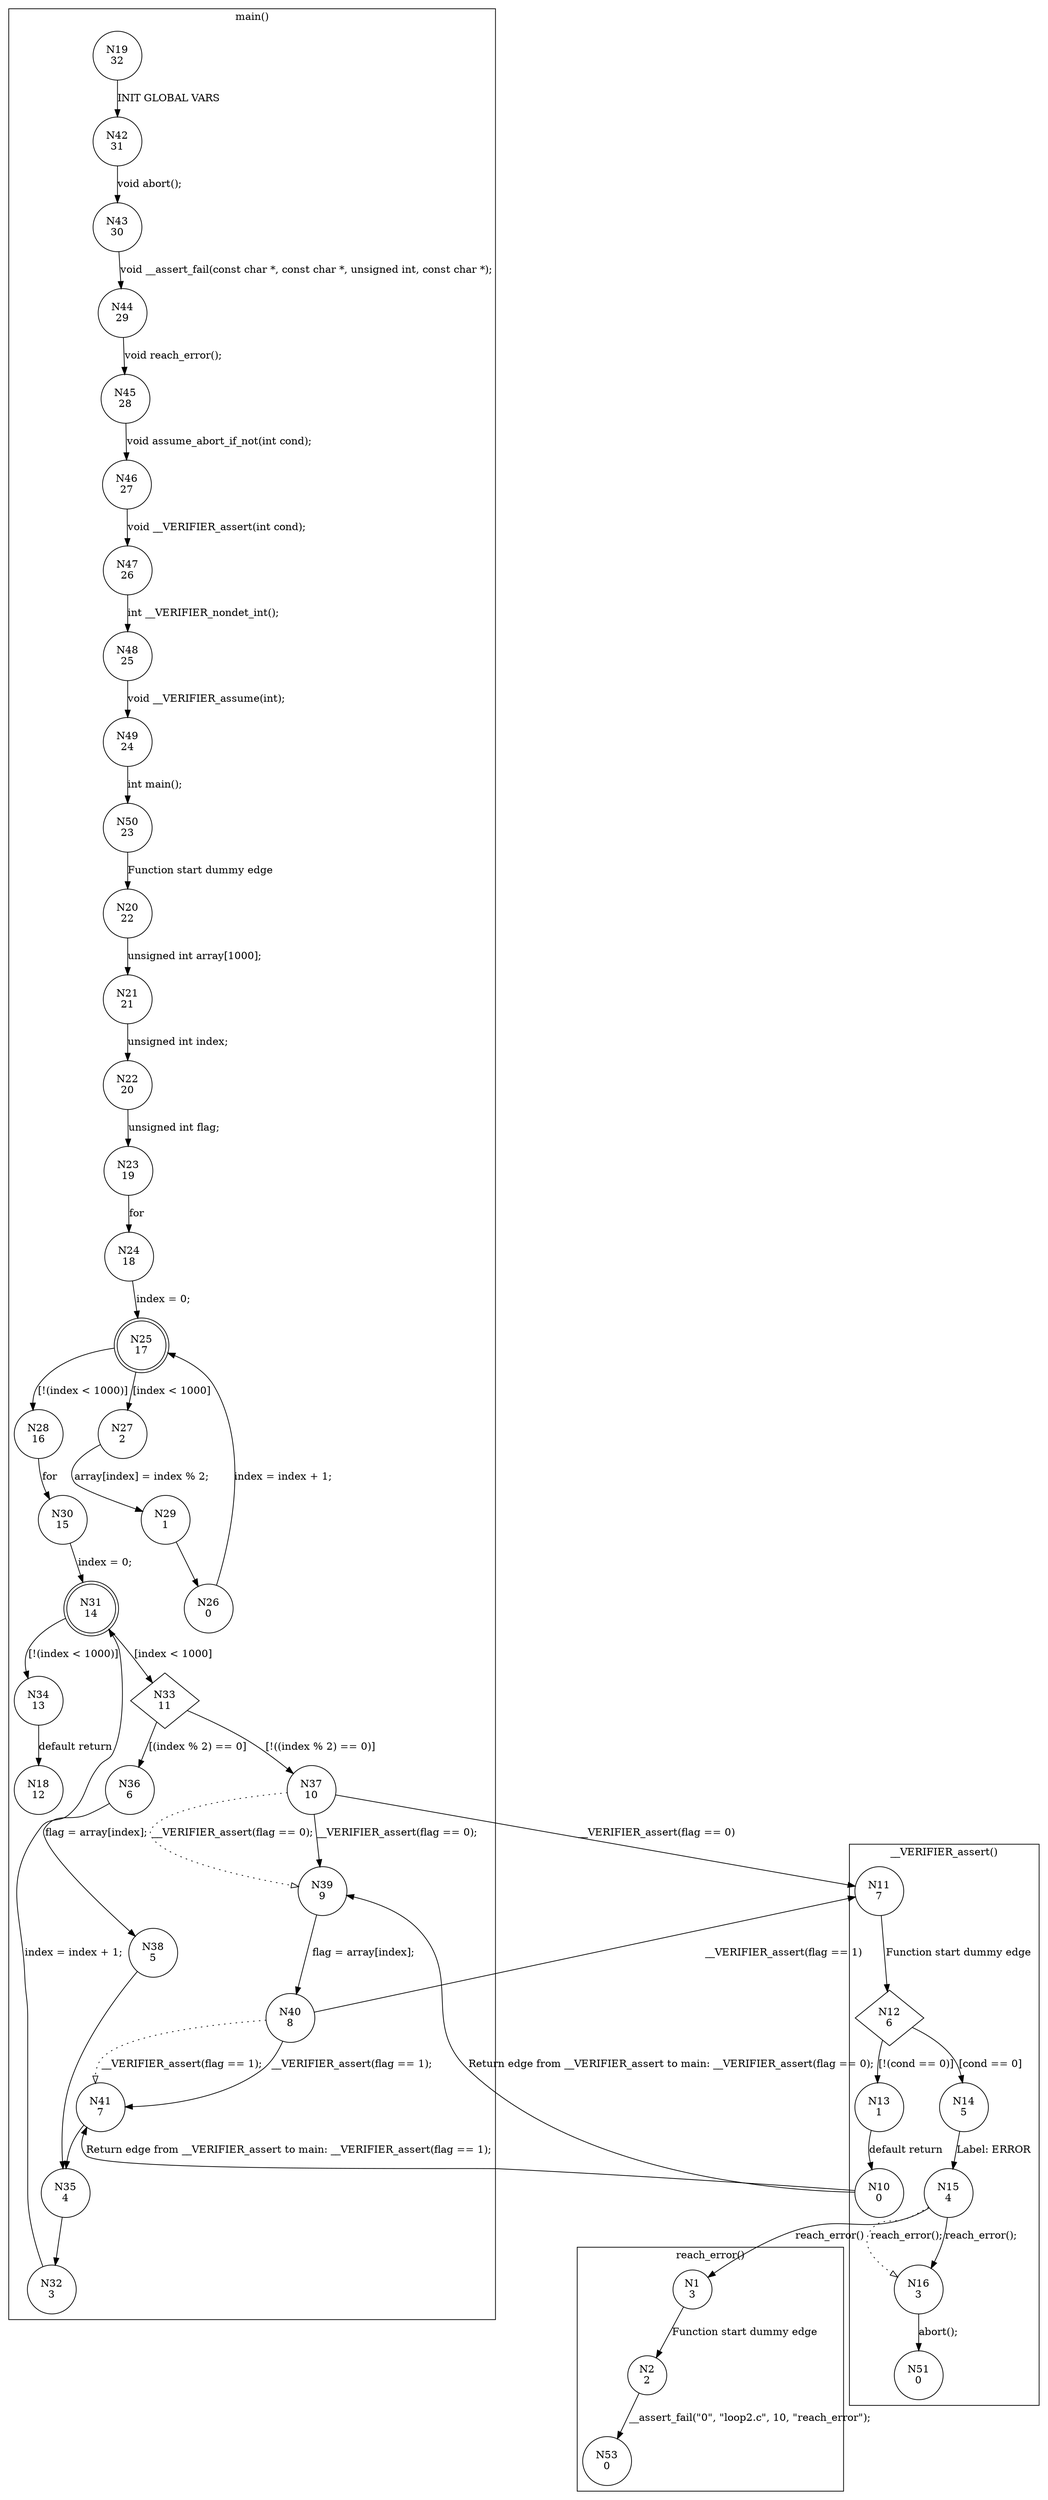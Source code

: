 digraph CFA {
19 [shape="circle" label="N19\n32"]
42 [shape="circle" label="N42\n31"]
43 [shape="circle" label="N43\n30"]
44 [shape="circle" label="N44\n29"]
45 [shape="circle" label="N45\n28"]
46 [shape="circle" label="N46\n27"]
47 [shape="circle" label="N47\n26"]
48 [shape="circle" label="N48\n25"]
49 [shape="circle" label="N49\n24"]
50 [shape="circle" label="N50\n23"]
20 [shape="circle" label="N20\n22"]
21 [shape="circle" label="N21\n21"]
22 [shape="circle" label="N22\n20"]
23 [shape="circle" label="N23\n19"]
24 [shape="circle" label="N24\n18"]
25 [shape="doublecircle" label="N25\n17"]
28 [shape="circle" label="N28\n16"]
30 [shape="circle" label="N30\n15"]
31 [shape="doublecircle" label="N31\n14"]
34 [shape="circle" label="N34\n13"]
18 [shape="circle" label="N18\n12"]
33 [shape="diamond" label="N33\n11"]
37 [shape="circle" label="N37\n10"]
11 [shape="circle" label="N11\n7"]
12 [shape="diamond" label="N12\n6"]
13 [shape="circle" label="N13\n1"]
10 [shape="circle" label="N10\n0"]
41 [shape="circle" label="N41\n7"]
35 [shape="circle" label="N35\n4"]
32 [shape="circle" label="N32\n3"]
39 [shape="circle" label="N39\n9"]
40 [shape="circle" label="N40\n8"]
14 [shape="circle" label="N14\n5"]
15 [shape="circle" label="N15\n4"]
1 [shape="circle" label="N1\n3"]
2 [shape="circle" label="N2\n2"]
53 [shape="circle" label="N53\n0"]
16 [shape="circle" label="N16\n3"]
51 [shape="circle" label="N51\n0"]
36 [shape="circle" label="N36\n6"]
38 [shape="circle" label="N38\n5"]
27 [shape="circle" label="N27\n2"]
29 [shape="circle" label="N29\n1"]
26 [shape="circle" label="N26\n0"]
node [shape="circle"]
subgraph cluster___VERIFIER_assert {
label="__VERIFIER_assert()"
11 -> 12 [label="Function start dummy edge"]
12 -> 14 [label="[cond == 0]"]
12 -> 13 [label="[!(cond == 0)]"]
13 -> 10 [label="default return"]
14 -> 15 [label="Label: ERROR"]
15 -> 16 [label="reach_error();" style="dotted" arrowhead="empty"]
15 -> 16 [label="reach_error();"]
16 -> 51 [label="abort();"]}
subgraph cluster_assume_abort_if_not {
label="assume_abort_if_not()"
}
subgraph cluster_main {
label="main()"
19 -> 42 [label="INIT GLOBAL VARS"]
42 -> 43 [label="void abort();"]
43 -> 44 [label="void __assert_fail(const char *, const char *, unsigned int, const char *);"]
44 -> 45 [label="void reach_error();"]
45 -> 46 [label="void assume_abort_if_not(int cond);"]
46 -> 47 [label="void __VERIFIER_assert(int cond);"]
47 -> 48 [label="int __VERIFIER_nondet_int();"]
48 -> 49 [label="void __VERIFIER_assume(int);"]
49 -> 50 [label="int main();"]
50 -> 20 [label="Function start dummy edge"]
20 -> 21 [label="unsigned int array[1000];"]
21 -> 22 [label="unsigned int index;"]
22 -> 23 [label="unsigned int flag;"]
23 -> 24 [label="for"]
24 -> 25 [label="index = 0;"]
25 -> 27 [label="[index < 1000]"]
25 -> 28 [label="[!(index < 1000)]"]
28 -> 30 [label="for"]
30 -> 31 [label="index = 0;"]
31 -> 33 [label="[index < 1000]"]
31 -> 34 [label="[!(index < 1000)]"]
34 -> 18 [label="default return"]
33 -> 36 [label="[(index % 2) == 0]"]
33 -> 37 [label="[!((index % 2) == 0)]"]
37 -> 39 [label="__VERIFIER_assert(flag == 0);" style="dotted" arrowhead="empty"]
37 -> 39 [label="__VERIFIER_assert(flag == 0);"]
41 -> 35 [label=""]
35 -> 32 [label=""]
32 -> 31 [label="index = index + 1;"]
39 -> 40 [label="flag = array[index];"]
40 -> 41 [label="__VERIFIER_assert(flag == 1);" style="dotted" arrowhead="empty"]
40 -> 41 [label="__VERIFIER_assert(flag == 1);"]
36 -> 38 [label="flag = array[index];"]
38 -> 35 [label=""]
27 -> 29 [label="array[index] = index % 2;"]
29 -> 26 [label=""]
26 -> 25 [label="index = index + 1;"]}
subgraph cluster_reach_error {
label="reach_error()"
1 -> 2 [label="Function start dummy edge"]
2 -> 53 [label="__assert_fail(\"0\", \"loop2.c\", 10, \"reach_error\");"]}
37 -> 11 [label="__VERIFIER_assert(flag == 0)"]
10 -> 39 [label="Return edge from __VERIFIER_assert to main: __VERIFIER_assert(flag == 0);"]
10 -> 41 [label="Return edge from __VERIFIER_assert to main: __VERIFIER_assert(flag == 1);"]
40 -> 11 [label="__VERIFIER_assert(flag == 1)"]
15 -> 1 [label="reach_error()"]}